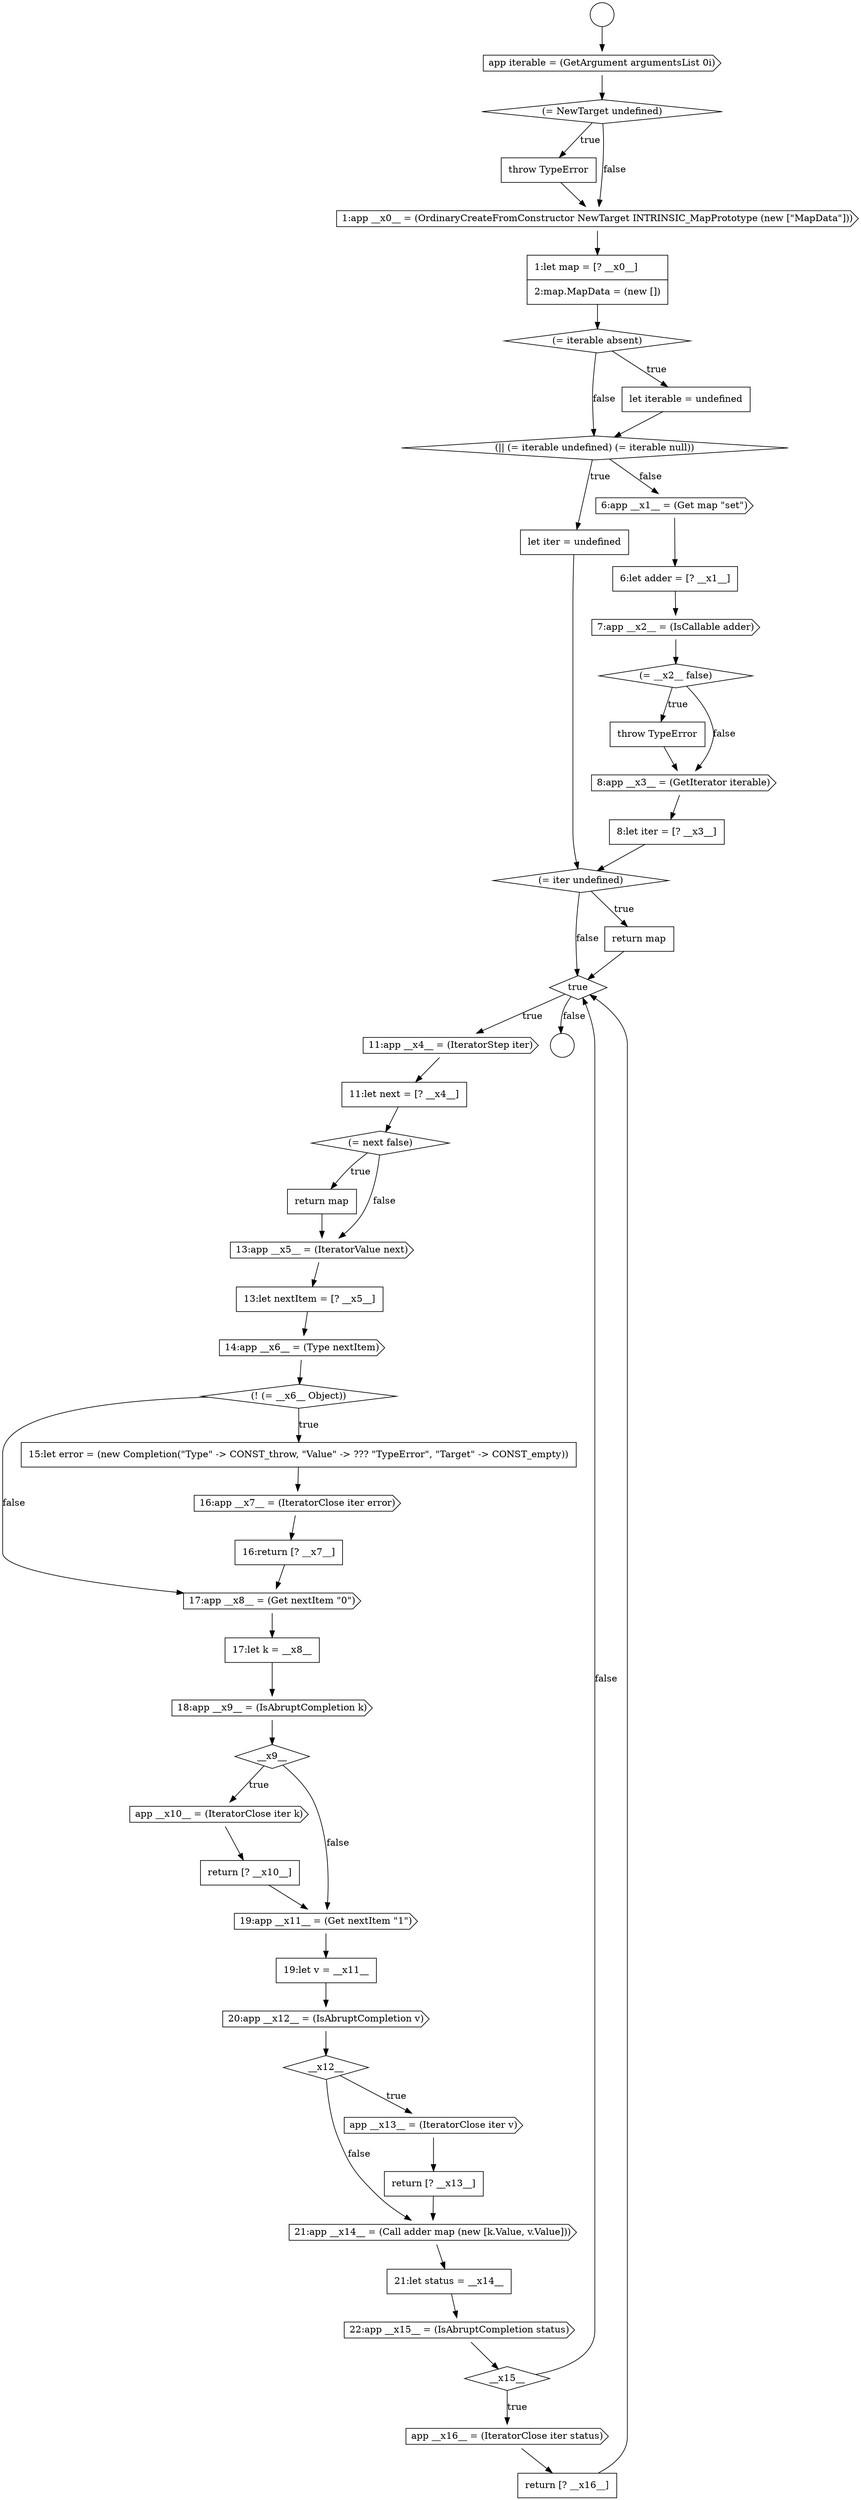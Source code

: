 digraph {
  node14798 [shape=none, margin=0, label=<<font color="black">
    <table border="0" cellborder="1" cellspacing="0" cellpadding="10">
      <tr><td align="left">throw TypeError</td></tr>
    </table>
  </font>> color="black" fillcolor="white" style=filled]
  node14804 [shape=none, margin=0, label=<<font color="black">
    <table border="0" cellborder="1" cellspacing="0" cellpadding="10">
      <tr><td align="left">let iter = undefined</td></tr>
    </table>
  </font>> color="black" fillcolor="white" style=filled]
  node14840 [shape=cds, label=<<font color="black">22:app __x15__ = (IsAbruptCompletion status)</font>> color="black" fillcolor="white" style=filled]
  node14803 [shape=diamond, label=<<font color="black">(|| (= iterable undefined) (= iterable null))</font>> color="black" fillcolor="white" style=filled]
  node14800 [shape=none, margin=0, label=<<font color="black">
    <table border="0" cellborder="1" cellspacing="0" cellpadding="10">
      <tr><td align="left">1:let map = [? __x0__]</td></tr>
      <tr><td align="left">2:map.MapData = (new [])</td></tr>
    </table>
  </font>> color="black" fillcolor="white" style=filled]
  node14842 [shape=cds, label=<<font color="black">app __x16__ = (IteratorClose iter status)</font>> color="black" fillcolor="white" style=filled]
  node14838 [shape=cds, label=<<font color="black">21:app __x14__ = (Call adder map (new [k.Value, v.Value]))</font>> color="black" fillcolor="white" style=filled]
  node14814 [shape=diamond, label=<<font color="black">true</font>> color="black" fillcolor="white" style=filled]
  node14811 [shape=none, margin=0, label=<<font color="black">
    <table border="0" cellborder="1" cellspacing="0" cellpadding="10">
      <tr><td align="left">8:let iter = [? __x3__]</td></tr>
    </table>
  </font>> color="black" fillcolor="white" style=filled]
  node14801 [shape=diamond, label=<<font color="black">(= iterable absent)</font>> color="black" fillcolor="white" style=filled]
  node14822 [shape=diamond, label=<<font color="black">(! (= __x6__ Object))</font>> color="black" fillcolor="white" style=filled]
  node14833 [shape=none, margin=0, label=<<font color="black">
    <table border="0" cellborder="1" cellspacing="0" cellpadding="10">
      <tr><td align="left">19:let v = __x11__</td></tr>
    </table>
  </font>> color="black" fillcolor="white" style=filled]
  node14829 [shape=diamond, label=<<font color="black">__x9__</font>> color="black" fillcolor="white" style=filled]
  node14805 [shape=cds, label=<<font color="black">6:app __x1__ = (Get map &quot;set&quot;)</font>> color="black" fillcolor="white" style=filled]
  node14818 [shape=none, margin=0, label=<<font color="black">
    <table border="0" cellborder="1" cellspacing="0" cellpadding="10">
      <tr><td align="left">return map</td></tr>
    </table>
  </font>> color="black" fillcolor="white" style=filled]
  node14825 [shape=none, margin=0, label=<<font color="black">
    <table border="0" cellborder="1" cellspacing="0" cellpadding="10">
      <tr><td align="left">16:return [? __x7__]</td></tr>
    </table>
  </font>> color="black" fillcolor="white" style=filled]
  node14830 [shape=cds, label=<<font color="black">app __x10__ = (IteratorClose iter k)</font>> color="black" fillcolor="white" style=filled]
  node14837 [shape=none, margin=0, label=<<font color="black">
    <table border="0" cellborder="1" cellspacing="0" cellpadding="10">
      <tr><td align="left">return [? __x13__]</td></tr>
    </table>
  </font>> color="black" fillcolor="white" style=filled]
  node14815 [shape=cds, label=<<font color="black">11:app __x4__ = (IteratorStep iter)</font>> color="black" fillcolor="white" style=filled]
  node14812 [shape=diamond, label=<<font color="black">(= iter undefined)</font>> color="black" fillcolor="white" style=filled]
  node14817 [shape=diamond, label=<<font color="black">(= next false)</font>> color="black" fillcolor="white" style=filled]
  node14836 [shape=cds, label=<<font color="black">app __x13__ = (IteratorClose iter v)</font>> color="black" fillcolor="white" style=filled]
  node14808 [shape=diamond, label=<<font color="black">(= __x2__ false)</font>> color="black" fillcolor="white" style=filled]
  node14841 [shape=diamond, label=<<font color="black">__x15__</font>> color="black" fillcolor="white" style=filled]
  node14809 [shape=none, margin=0, label=<<font color="black">
    <table border="0" cellborder="1" cellspacing="0" cellpadding="10">
      <tr><td align="left">throw TypeError</td></tr>
    </table>
  </font>> color="black" fillcolor="white" style=filled]
  node14799 [shape=cds, label=<<font color="black">1:app __x0__ = (OrdinaryCreateFromConstructor NewTarget INTRINSIC_MapPrototype (new [&quot;MapData&quot;]))</font>> color="black" fillcolor="white" style=filled]
  node14794 [shape=circle label=" " color="black" fillcolor="white" style=filled]
  node14821 [shape=cds, label=<<font color="black">14:app __x6__ = (Type nextItem)</font>> color="black" fillcolor="white" style=filled]
  node14826 [shape=cds, label=<<font color="black">17:app __x8__ = (Get nextItem &quot;0&quot;)</font>> color="black" fillcolor="white" style=filled]
  node14816 [shape=none, margin=0, label=<<font color="black">
    <table border="0" cellborder="1" cellspacing="0" cellpadding="10">
      <tr><td align="left">11:let next = [? __x4__]</td></tr>
    </table>
  </font>> color="black" fillcolor="white" style=filled]
  node14831 [shape=none, margin=0, label=<<font color="black">
    <table border="0" cellborder="1" cellspacing="0" cellpadding="10">
      <tr><td align="left">return [? __x10__]</td></tr>
    </table>
  </font>> color="black" fillcolor="white" style=filled]
  node14807 [shape=cds, label=<<font color="black">7:app __x2__ = (IsCallable adder)</font>> color="black" fillcolor="white" style=filled]
  node14820 [shape=none, margin=0, label=<<font color="black">
    <table border="0" cellborder="1" cellspacing="0" cellpadding="10">
      <tr><td align="left">13:let nextItem = [? __x5__]</td></tr>
    </table>
  </font>> color="black" fillcolor="white" style=filled]
  node14835 [shape=diamond, label=<<font color="black">__x12__</font>> color="black" fillcolor="white" style=filled]
  node14839 [shape=none, margin=0, label=<<font color="black">
    <table border="0" cellborder="1" cellspacing="0" cellpadding="10">
      <tr><td align="left">21:let status = __x14__</td></tr>
    </table>
  </font>> color="black" fillcolor="white" style=filled]
  node14824 [shape=cds, label=<<font color="black">16:app __x7__ = (IteratorClose iter error)</font>> color="black" fillcolor="white" style=filled]
  node14813 [shape=none, margin=0, label=<<font color="black">
    <table border="0" cellborder="1" cellspacing="0" cellpadding="10">
      <tr><td align="left">return map</td></tr>
    </table>
  </font>> color="black" fillcolor="white" style=filled]
  node14827 [shape=none, margin=0, label=<<font color="black">
    <table border="0" cellborder="1" cellspacing="0" cellpadding="10">
      <tr><td align="left">17:let k = __x8__</td></tr>
    </table>
  </font>> color="black" fillcolor="white" style=filled]
  node14810 [shape=cds, label=<<font color="black">8:app __x3__ = (GetIterator iterable)</font>> color="black" fillcolor="white" style=filled]
  node14795 [shape=circle label=" " color="black" fillcolor="white" style=filled]
  node14832 [shape=cds, label=<<font color="black">19:app __x11__ = (Get nextItem &quot;1&quot;)</font>> color="black" fillcolor="white" style=filled]
  node14819 [shape=cds, label=<<font color="black">13:app __x5__ = (IteratorValue next)</font>> color="black" fillcolor="white" style=filled]
  node14834 [shape=cds, label=<<font color="black">20:app __x12__ = (IsAbruptCompletion v)</font>> color="black" fillcolor="white" style=filled]
  node14802 [shape=none, margin=0, label=<<font color="black">
    <table border="0" cellborder="1" cellspacing="0" cellpadding="10">
      <tr><td align="left">let iterable = undefined</td></tr>
    </table>
  </font>> color="black" fillcolor="white" style=filled]
  node14823 [shape=none, margin=0, label=<<font color="black">
    <table border="0" cellborder="1" cellspacing="0" cellpadding="10">
      <tr><td align="left">15:let error = (new Completion(&quot;Type&quot; -&gt; CONST_throw, &quot;Value&quot; -&gt; ??? &quot;TypeError&quot;, &quot;Target&quot; -&gt; CONST_empty))</td></tr>
    </table>
  </font>> color="black" fillcolor="white" style=filled]
  node14806 [shape=none, margin=0, label=<<font color="black">
    <table border="0" cellborder="1" cellspacing="0" cellpadding="10">
      <tr><td align="left">6:let adder = [? __x1__]</td></tr>
    </table>
  </font>> color="black" fillcolor="white" style=filled]
  node14843 [shape=none, margin=0, label=<<font color="black">
    <table border="0" cellborder="1" cellspacing="0" cellpadding="10">
      <tr><td align="left">return [? __x16__]</td></tr>
    </table>
  </font>> color="black" fillcolor="white" style=filled]
  node14828 [shape=cds, label=<<font color="black">18:app __x9__ = (IsAbruptCompletion k)</font>> color="black" fillcolor="white" style=filled]
  node14797 [shape=diamond, label=<<font color="black">(= NewTarget undefined)</font>> color="black" fillcolor="white" style=filled]
  node14796 [shape=cds, label=<<font color="black">app iterable = (GetArgument argumentsList 0i)</font>> color="black" fillcolor="white" style=filled]
  node14794 -> node14796 [ color="black"]
  node14799 -> node14800 [ color="black"]
  node14831 -> node14832 [ color="black"]
  node14802 -> node14803 [ color="black"]
  node14817 -> node14818 [label=<<font color="black">true</font>> color="black"]
  node14817 -> node14819 [label=<<font color="black">false</font>> color="black"]
  node14800 -> node14801 [ color="black"]
  node14807 -> node14808 [ color="black"]
  node14834 -> node14835 [ color="black"]
  node14815 -> node14816 [ color="black"]
  node14829 -> node14830 [label=<<font color="black">true</font>> color="black"]
  node14829 -> node14832 [label=<<font color="black">false</font>> color="black"]
  node14821 -> node14822 [ color="black"]
  node14823 -> node14824 [ color="black"]
  node14828 -> node14829 [ color="black"]
  node14809 -> node14810 [ color="black"]
  node14796 -> node14797 [ color="black"]
  node14806 -> node14807 [ color="black"]
  node14797 -> node14798 [label=<<font color="black">true</font>> color="black"]
  node14797 -> node14799 [label=<<font color="black">false</font>> color="black"]
  node14825 -> node14826 [ color="black"]
  node14811 -> node14812 [ color="black"]
  node14808 -> node14809 [label=<<font color="black">true</font>> color="black"]
  node14808 -> node14810 [label=<<font color="black">false</font>> color="black"]
  node14803 -> node14804 [label=<<font color="black">true</font>> color="black"]
  node14803 -> node14805 [label=<<font color="black">false</font>> color="black"]
  node14826 -> node14827 [ color="black"]
  node14837 -> node14838 [ color="black"]
  node14820 -> node14821 [ color="black"]
  node14814 -> node14815 [label=<<font color="black">true</font>> color="black"]
  node14814 -> node14795 [label=<<font color="black">false</font>> color="black"]
  node14805 -> node14806 [ color="black"]
  node14813 -> node14814 [ color="black"]
  node14819 -> node14820 [ color="black"]
  node14836 -> node14837 [ color="black"]
  node14830 -> node14831 [ color="black"]
  node14842 -> node14843 [ color="black"]
  node14832 -> node14833 [ color="black"]
  node14812 -> node14813 [label=<<font color="black">true</font>> color="black"]
  node14812 -> node14814 [label=<<font color="black">false</font>> color="black"]
  node14822 -> node14823 [label=<<font color="black">true</font>> color="black"]
  node14822 -> node14826 [label=<<font color="black">false</font>> color="black"]
  node14839 -> node14840 [ color="black"]
  node14833 -> node14834 [ color="black"]
  node14801 -> node14802 [label=<<font color="black">true</font>> color="black"]
  node14801 -> node14803 [label=<<font color="black">false</font>> color="black"]
  node14841 -> node14842 [label=<<font color="black">true</font>> color="black"]
  node14841 -> node14814 [label=<<font color="black">false</font>> color="black"]
  node14843 -> node14814 [ color="black"]
  node14816 -> node14817 [ color="black"]
  node14827 -> node14828 [ color="black"]
  node14798 -> node14799 [ color="black"]
  node14810 -> node14811 [ color="black"]
  node14804 -> node14812 [ color="black"]
  node14835 -> node14836 [label=<<font color="black">true</font>> color="black"]
  node14835 -> node14838 [label=<<font color="black">false</font>> color="black"]
  node14840 -> node14841 [ color="black"]
  node14824 -> node14825 [ color="black"]
  node14818 -> node14819 [ color="black"]
  node14838 -> node14839 [ color="black"]
}
